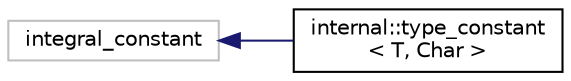 digraph "Иерархия классов. Графический вид."
{
  edge [fontname="Helvetica",fontsize="10",labelfontname="Helvetica",labelfontsize="10"];
  node [fontname="Helvetica",fontsize="10",shape=record];
  rankdir="LR";
  Node135 [label="integral_constant",height=0.2,width=0.4,color="grey75", fillcolor="white", style="filled"];
  Node135 -> Node0 [dir="back",color="midnightblue",fontsize="10",style="solid",fontname="Helvetica"];
  Node0 [label="internal::type_constant\l\< T, Char \>",height=0.2,width=0.4,color="black", fillcolor="white", style="filled",URL="$structinternal_1_1type__constant.html"];
}
